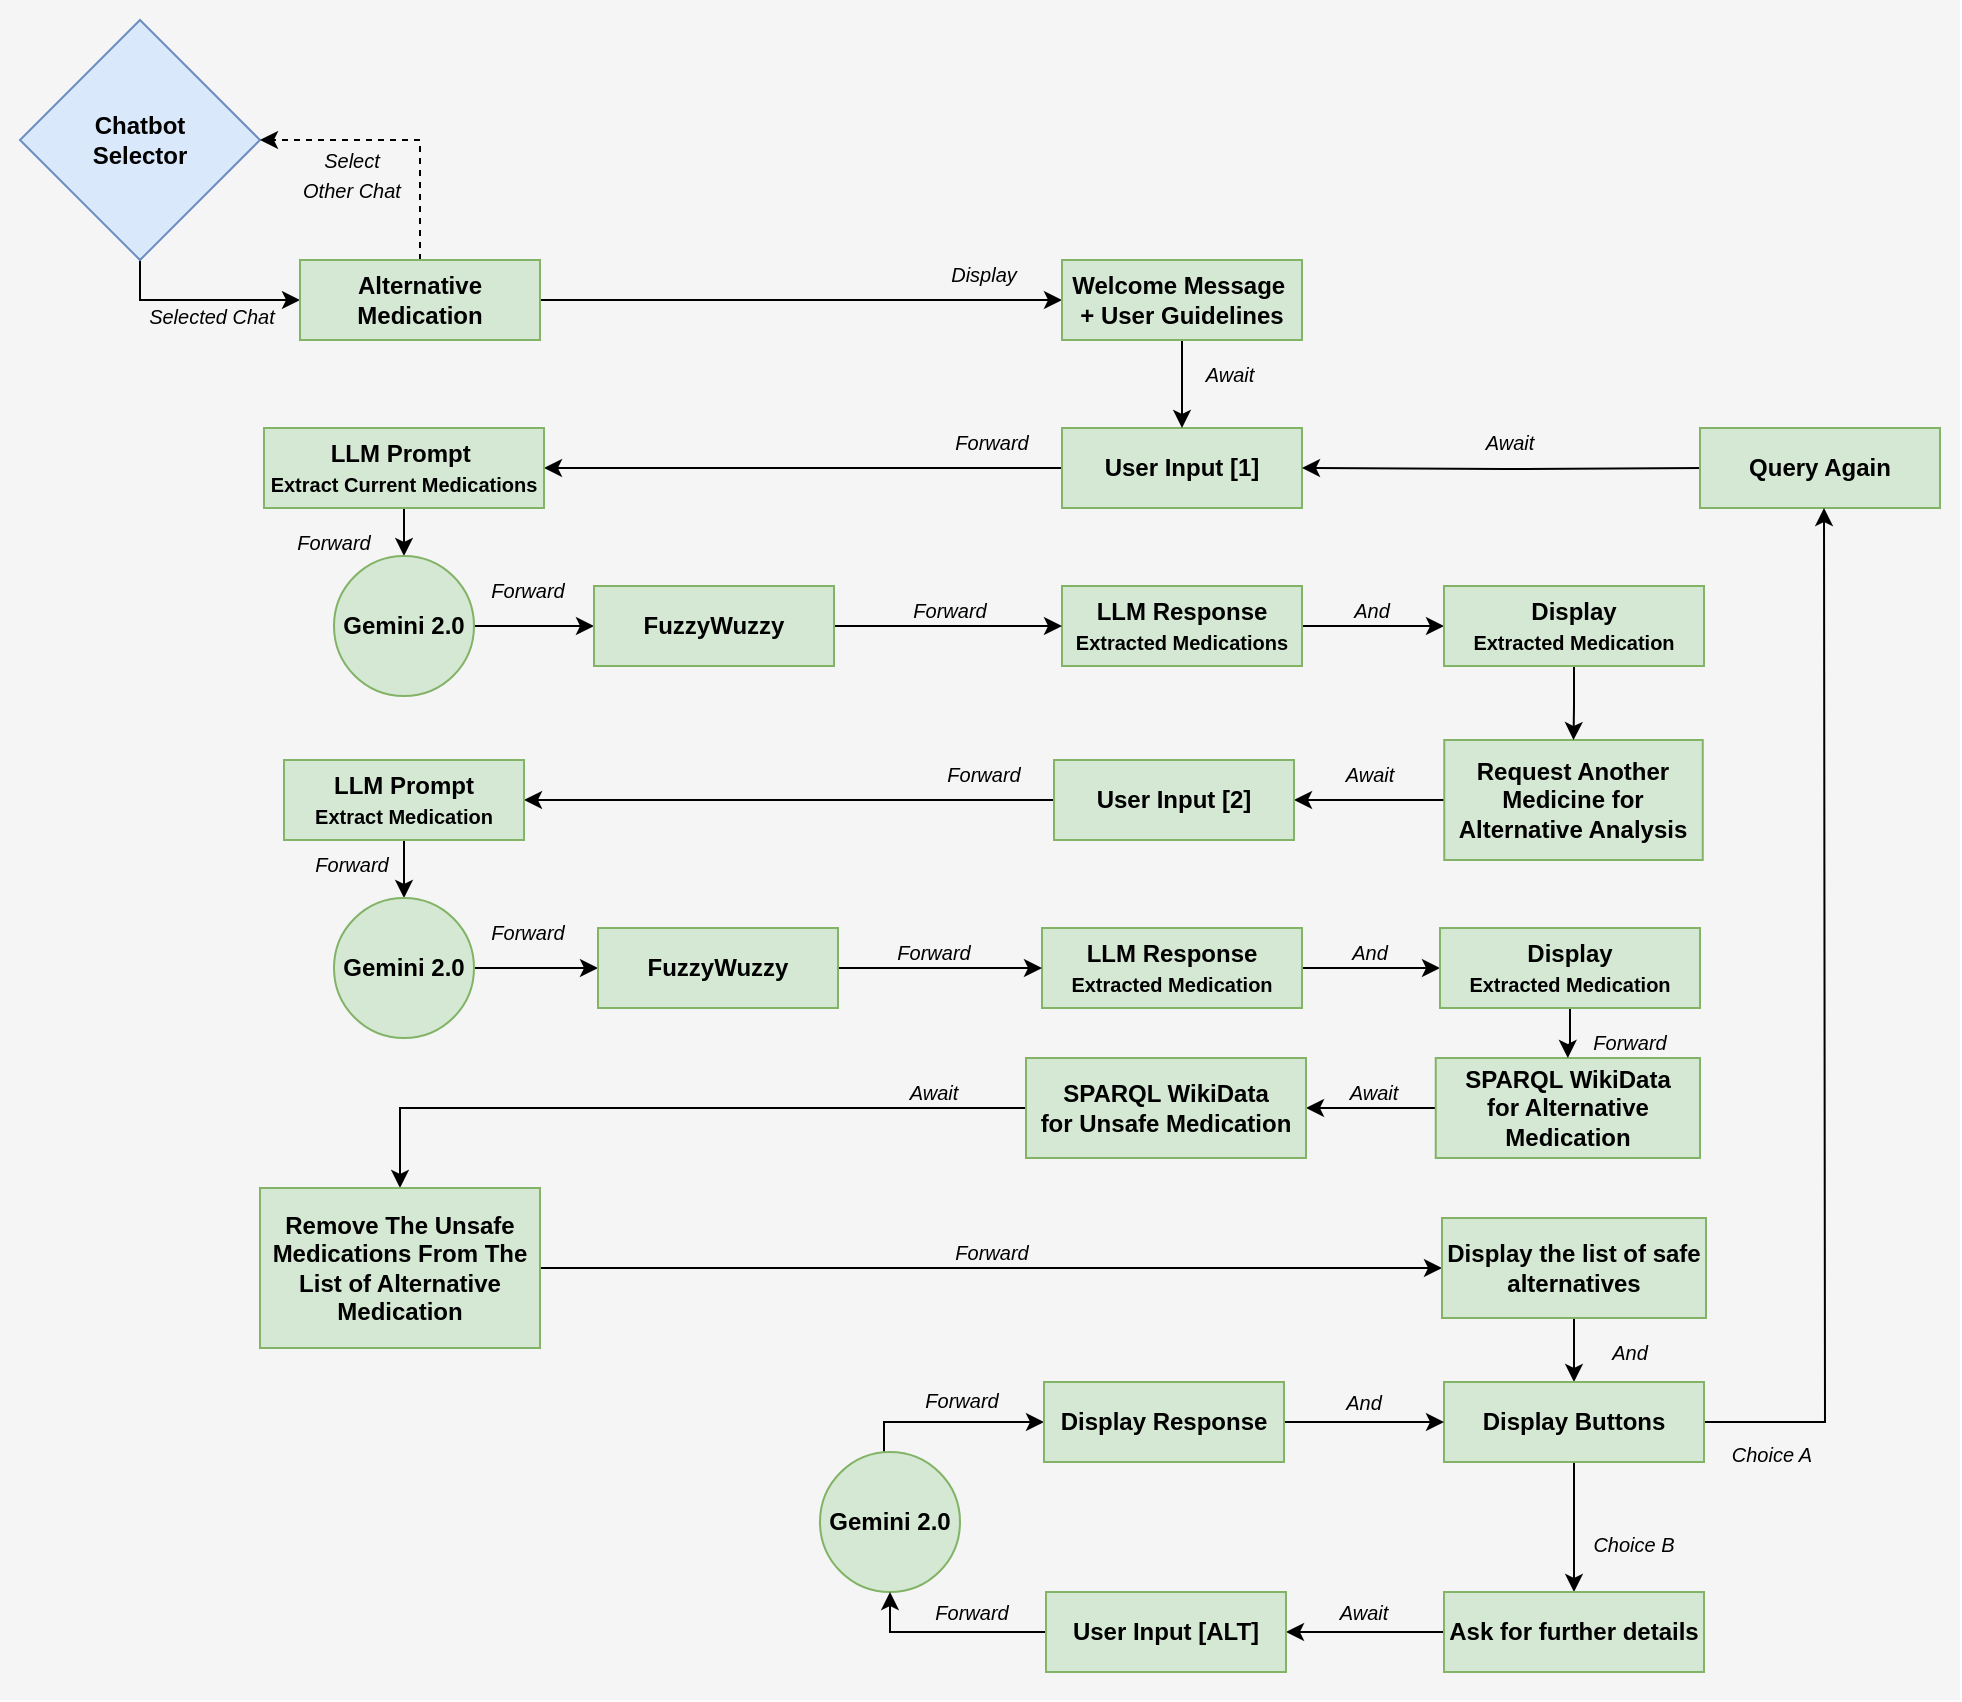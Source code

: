 <mxfile version="26.0.4">
  <diagram name="Page-1" id="FOhdSjyj7jWP819R6Fuj">
    <mxGraphModel dx="1793" dy="923" grid="1" gridSize="10" guides="1" tooltips="1" connect="1" arrows="1" fold="1" page="1" pageScale="1" pageWidth="827" pageHeight="1169" math="0" shadow="0">
      <root>
        <mxCell id="0" />
        <mxCell id="1" parent="0" />
        <mxCell id="n5O0Qxw4UcLOAT-lhuhI-17" value="" style="rounded=0;whiteSpace=wrap;html=1;fillColor=#f5f5f5;fontColor=#333333;strokeColor=none;" parent="1" vertex="1">
          <mxGeometry x="20" y="10" width="980" height="850" as="geometry" />
        </mxCell>
        <mxCell id="F-Iz_KFsOa6zQz1n_NZj-1" style="edgeStyle=orthogonalEdgeStyle;rounded=0;orthogonalLoop=1;jettySize=auto;html=1;entryX=0;entryY=0.5;entryDx=0;entryDy=0;" parent="1" source="F-Iz_KFsOa6zQz1n_NZj-2" target="F-Iz_KFsOa6zQz1n_NZj-5" edge="1">
          <mxGeometry relative="1" as="geometry">
            <Array as="points">
              <mxPoint x="90" y="160" />
            </Array>
          </mxGeometry>
        </mxCell>
        <mxCell id="F-Iz_KFsOa6zQz1n_NZj-2" value="&lt;b&gt;Chatbot&lt;br&gt;Selector&lt;/b&gt;" style="rhombus;whiteSpace=wrap;html=1;fillColor=#dae8fc;strokeColor=#6c8ebf;" parent="1" vertex="1">
          <mxGeometry x="30" y="20" width="120" height="120" as="geometry" />
        </mxCell>
        <mxCell id="F-Iz_KFsOa6zQz1n_NZj-3" style="edgeStyle=orthogonalEdgeStyle;rounded=0;orthogonalLoop=1;jettySize=auto;html=1;entryX=1;entryY=0.5;entryDx=0;entryDy=0;dashed=1;" parent="1" source="F-Iz_KFsOa6zQz1n_NZj-5" target="F-Iz_KFsOa6zQz1n_NZj-2" edge="1">
          <mxGeometry relative="1" as="geometry">
            <Array as="points">
              <mxPoint x="230" y="80" />
            </Array>
          </mxGeometry>
        </mxCell>
        <mxCell id="F-Iz_KFsOa6zQz1n_NZj-4" style="edgeStyle=orthogonalEdgeStyle;rounded=0;orthogonalLoop=1;jettySize=auto;html=1;entryX=0;entryY=0.5;entryDx=0;entryDy=0;" parent="1" source="F-Iz_KFsOa6zQz1n_NZj-5" target="F-Iz_KFsOa6zQz1n_NZj-25" edge="1">
          <mxGeometry relative="1" as="geometry">
            <mxPoint x="470" y="160" as="sourcePoint" />
          </mxGeometry>
        </mxCell>
        <mxCell id="F-Iz_KFsOa6zQz1n_NZj-5" value="&lt;b&gt;Alternative&lt;br&gt;Medication&lt;/b&gt;" style="rounded=0;whiteSpace=wrap;html=1;fillColor=#d5e8d4;strokeColor=#82b366;" parent="1" vertex="1">
          <mxGeometry x="170" y="140" width="120" height="40" as="geometry" />
        </mxCell>
        <mxCell id="F-Iz_KFsOa6zQz1n_NZj-6" value="&lt;font style=&quot;font-size: 10px;&quot;&gt;&lt;i&gt;Selected Chat&lt;/i&gt;&lt;/font&gt;" style="text;html=1;strokeColor=none;fillColor=none;align=center;verticalAlign=middle;whiteSpace=wrap;rounded=0;" parent="1" vertex="1">
          <mxGeometry x="91" y="151" width="70" height="34" as="geometry" />
        </mxCell>
        <mxCell id="F-Iz_KFsOa6zQz1n_NZj-7" value="&lt;span style=&quot;font-size: 10px;&quot;&gt;&lt;i&gt;Select &lt;br&gt;Other Chat&lt;br&gt;&lt;/i&gt;&lt;/span&gt;" style="text;html=1;strokeColor=none;fillColor=none;align=center;verticalAlign=middle;whiteSpace=wrap;rounded=0;" parent="1" vertex="1">
          <mxGeometry x="161" y="80" width="70" height="34" as="geometry" />
        </mxCell>
        <mxCell id="F-Iz_KFsOa6zQz1n_NZj-10" style="edgeStyle=orthogonalEdgeStyle;rounded=0;orthogonalLoop=1;jettySize=auto;html=1;" parent="1" source="F-Iz_KFsOa6zQz1n_NZj-11" target="F-Iz_KFsOa6zQz1n_NZj-13" edge="1">
          <mxGeometry relative="1" as="geometry">
            <mxPoint x="472" y="244" as="targetPoint" />
          </mxGeometry>
        </mxCell>
        <mxCell id="F-Iz_KFsOa6zQz1n_NZj-11" value="&lt;b&gt;User Input [1]&lt;br&gt;&lt;/b&gt;" style="rounded=0;whiteSpace=wrap;html=1;fillColor=#d5e8d4;strokeColor=#82b366;" parent="1" vertex="1">
          <mxGeometry x="551" y="224" width="120" height="40" as="geometry" />
        </mxCell>
        <mxCell id="F-Iz_KFsOa6zQz1n_NZj-12" style="edgeStyle=orthogonalEdgeStyle;rounded=0;orthogonalLoop=1;jettySize=auto;html=1;entryX=0.5;entryY=0;entryDx=0;entryDy=0;" parent="1" source="F-Iz_KFsOa6zQz1n_NZj-13" target="F-Iz_KFsOa6zQz1n_NZj-21" edge="1">
          <mxGeometry relative="1" as="geometry" />
        </mxCell>
        <mxCell id="F-Iz_KFsOa6zQz1n_NZj-13" value="&lt;b&gt;LLM Prompt&amp;nbsp;&lt;br&gt;&lt;/b&gt;&lt;font style=&quot;font-size: 10px;&quot;&gt;&lt;b&gt;Extract Current Medications&lt;/b&gt;&lt;/font&gt;" style="rounded=0;whiteSpace=wrap;html=1;fillColor=#d5e8d4;strokeColor=#82b366;" parent="1" vertex="1">
          <mxGeometry x="152" y="224" width="140" height="40" as="geometry" />
        </mxCell>
        <mxCell id="bws19lJwvjCVZNWrCEmM-6" value="" style="edgeStyle=orthogonalEdgeStyle;rounded=0;orthogonalLoop=1;jettySize=auto;html=1;" parent="1" source="F-Iz_KFsOa6zQz1n_NZj-15" target="bws19lJwvjCVZNWrCEmM-5" edge="1">
          <mxGeometry relative="1" as="geometry" />
        </mxCell>
        <mxCell id="F-Iz_KFsOa6zQz1n_NZj-15" value="&lt;b style=&quot;&quot;&gt;LLM Response&lt;br&gt;&lt;font style=&quot;font-size: 10px;&quot;&gt;Extracted Medications&lt;/font&gt;&lt;br&gt;&lt;/b&gt;" style="rounded=0;whiteSpace=wrap;html=1;fillColor=#d5e8d4;strokeColor=#82b366;" parent="1" vertex="1">
          <mxGeometry x="551" y="303" width="120" height="40" as="geometry" />
        </mxCell>
        <mxCell id="F-Iz_KFsOa6zQz1n_NZj-17" value="&lt;i style=&quot;border-color: var(--border-color); font-size: 10px;&quot;&gt;Forward&lt;/i&gt;" style="text;html=1;strokeColor=none;fillColor=none;align=center;verticalAlign=middle;whiteSpace=wrap;rounded=0;" parent="1" vertex="1">
          <mxGeometry x="152" y="264" width="70" height="34" as="geometry" />
        </mxCell>
        <mxCell id="F-Iz_KFsOa6zQz1n_NZj-20" style="edgeStyle=orthogonalEdgeStyle;rounded=0;orthogonalLoop=1;jettySize=auto;html=1;entryX=0;entryY=0.5;entryDx=0;entryDy=0;" parent="1" source="P8cRQzsv21l1mI9y5Bke-1" target="F-Iz_KFsOa6zQz1n_NZj-15" edge="1">
          <mxGeometry relative="1" as="geometry">
            <mxPoint x="474" y="323" as="sourcePoint" />
          </mxGeometry>
        </mxCell>
        <mxCell id="P8cRQzsv21l1mI9y5Bke-4" value="" style="edgeStyle=orthogonalEdgeStyle;rounded=0;orthogonalLoop=1;jettySize=auto;html=1;" edge="1" parent="1" source="F-Iz_KFsOa6zQz1n_NZj-21" target="P8cRQzsv21l1mI9y5Bke-1">
          <mxGeometry relative="1" as="geometry" />
        </mxCell>
        <mxCell id="F-Iz_KFsOa6zQz1n_NZj-21" value="&lt;b&gt;Gemini 2.0&lt;/b&gt;" style="ellipse;whiteSpace=wrap;html=1;aspect=fixed;fillColor=#d5e8d4;strokeColor=#82b366;" parent="1" vertex="1">
          <mxGeometry x="187" y="288" width="70" height="70" as="geometry" />
        </mxCell>
        <mxCell id="F-Iz_KFsOa6zQz1n_NZj-23" value="&lt;i style=&quot;border-color: var(--border-color); font-size: 10px;&quot;&gt;Forward&lt;/i&gt;" style="text;html=1;strokeColor=none;fillColor=none;align=center;verticalAlign=middle;whiteSpace=wrap;rounded=0;" parent="1" vertex="1">
          <mxGeometry x="481" y="214" width="70" height="34" as="geometry" />
        </mxCell>
        <mxCell id="bws19lJwvjCVZNWrCEmM-2" style="edgeStyle=orthogonalEdgeStyle;rounded=0;orthogonalLoop=1;jettySize=auto;html=1;entryX=0.5;entryY=0;entryDx=0;entryDy=0;" parent="1" source="F-Iz_KFsOa6zQz1n_NZj-25" target="F-Iz_KFsOa6zQz1n_NZj-11" edge="1">
          <mxGeometry relative="1" as="geometry" />
        </mxCell>
        <mxCell id="F-Iz_KFsOa6zQz1n_NZj-25" value="&lt;b style=&quot;border-color: var(--border-color);&quot;&gt;Welcome Message&amp;nbsp;&lt;br style=&quot;border-color: var(--border-color);&quot;&gt;+ User Guidelines&lt;/b&gt;" style="rounded=0;whiteSpace=wrap;html=1;fillColor=#d5e8d4;strokeColor=#82b366;" parent="1" vertex="1">
          <mxGeometry x="551" y="140" width="120" height="40" as="geometry" />
        </mxCell>
        <mxCell id="F-Iz_KFsOa6zQz1n_NZj-26" value="&lt;span style=&quot;font-size: 10px;&quot;&gt;&lt;i&gt;Display&lt;/i&gt;&lt;/span&gt;" style="text;html=1;strokeColor=none;fillColor=none;align=center;verticalAlign=middle;whiteSpace=wrap;rounded=0;" parent="1" vertex="1">
          <mxGeometry x="477" y="130" width="70" height="34" as="geometry" />
        </mxCell>
        <mxCell id="F-Iz_KFsOa6zQz1n_NZj-27" value="&lt;i style=&quot;border-color: var(--border-color); font-size: 10px;&quot;&gt;Forward&lt;/i&gt;" style="text;html=1;strokeColor=none;fillColor=none;align=center;verticalAlign=middle;whiteSpace=wrap;rounded=0;" parent="1" vertex="1">
          <mxGeometry x="460" y="298" width="70" height="34" as="geometry" />
        </mxCell>
        <mxCell id="F-Iz_KFsOa6zQz1n_NZj-31" style="edgeStyle=orthogonalEdgeStyle;rounded=0;orthogonalLoop=1;jettySize=auto;html=1;entryX=1;entryY=0.5;entryDx=0;entryDy=0;" parent="1" source="F-Iz_KFsOa6zQz1n_NZj-32" target="F-Iz_KFsOa6zQz1n_NZj-34" edge="1">
          <mxGeometry relative="1" as="geometry" />
        </mxCell>
        <mxCell id="F-Iz_KFsOa6zQz1n_NZj-32" value="&lt;b&gt;&lt;font style=&quot;font-size: 12px;&quot;&gt;Request Another Medicine for Alternative Analysis&lt;/font&gt;&lt;br&gt;&lt;/b&gt;" style="rounded=0;whiteSpace=wrap;html=1;fillColor=#d5e8d4;strokeColor=#82b366;" parent="1" vertex="1">
          <mxGeometry x="742.13" y="380" width="129.25" height="60" as="geometry" />
        </mxCell>
        <mxCell id="bws19lJwvjCVZNWrCEmM-18" value="" style="edgeStyle=orthogonalEdgeStyle;rounded=0;orthogonalLoop=1;jettySize=auto;html=1;" parent="1" source="F-Iz_KFsOa6zQz1n_NZj-34" target="F-Iz_KFsOa6zQz1n_NZj-36" edge="1">
          <mxGeometry relative="1" as="geometry">
            <mxPoint x="462" y="410" as="targetPoint" />
          </mxGeometry>
        </mxCell>
        <mxCell id="F-Iz_KFsOa6zQz1n_NZj-34" value="&lt;b style=&quot;border-color: var(--border-color);&quot;&gt;User Input [2]&lt;/b&gt;&lt;b&gt;&lt;br&gt;&lt;/b&gt;" style="rounded=0;whiteSpace=wrap;html=1;fillColor=#d5e8d4;strokeColor=#82b366;" parent="1" vertex="1">
          <mxGeometry x="547" y="390" width="120" height="40" as="geometry" />
        </mxCell>
        <mxCell id="bws19lJwvjCVZNWrCEmM-19" value="" style="edgeStyle=orthogonalEdgeStyle;rounded=0;orthogonalLoop=1;jettySize=auto;html=1;" parent="1" source="F-Iz_KFsOa6zQz1n_NZj-36" target="F-Iz_KFsOa6zQz1n_NZj-42" edge="1">
          <mxGeometry relative="1" as="geometry" />
        </mxCell>
        <mxCell id="F-Iz_KFsOa6zQz1n_NZj-36" value="&lt;b&gt;LLM Prompt&lt;/b&gt;&lt;br&gt;&lt;font style=&quot;font-size: 10px;&quot;&gt;&lt;b&gt;Extract Medication&lt;/b&gt;&lt;/font&gt;" style="rounded=0;whiteSpace=wrap;html=1;fillColor=#d5e8d4;strokeColor=#82b366;" parent="1" vertex="1">
          <mxGeometry x="162" y="390" width="120" height="40" as="geometry" />
        </mxCell>
        <mxCell id="bws19lJwvjCVZNWrCEmM-22" value="" style="edgeStyle=orthogonalEdgeStyle;rounded=0;orthogonalLoop=1;jettySize=auto;html=1;" parent="1" source="F-Iz_KFsOa6zQz1n_NZj-38" target="bws19lJwvjCVZNWrCEmM-21" edge="1">
          <mxGeometry relative="1" as="geometry" />
        </mxCell>
        <mxCell id="F-Iz_KFsOa6zQz1n_NZj-38" value="&lt;b style=&quot;&quot;&gt;LLM Response&lt;br&gt;&lt;font style=&quot;font-size: 10px;&quot;&gt;Extracted Medication&lt;/font&gt;&lt;br&gt;&lt;/b&gt;" style="rounded=0;whiteSpace=wrap;html=1;fillColor=#d5e8d4;strokeColor=#82b366;" parent="1" vertex="1">
          <mxGeometry x="541" y="474" width="130" height="40" as="geometry" />
        </mxCell>
        <mxCell id="bws19lJwvjCVZNWrCEmM-14" value="" style="edgeStyle=orthogonalEdgeStyle;rounded=0;orthogonalLoop=1;jettySize=auto;html=1;exitX=1;exitY=0.5;exitDx=0;exitDy=0;" parent="1" source="P8cRQzsv21l1mI9y5Bke-2" target="F-Iz_KFsOa6zQz1n_NZj-38" edge="1">
          <mxGeometry relative="1" as="geometry">
            <mxPoint x="474" y="494" as="sourcePoint" />
          </mxGeometry>
        </mxCell>
        <mxCell id="P8cRQzsv21l1mI9y5Bke-5" value="" style="edgeStyle=orthogonalEdgeStyle;rounded=0;orthogonalLoop=1;jettySize=auto;html=1;" edge="1" parent="1" source="F-Iz_KFsOa6zQz1n_NZj-42" target="P8cRQzsv21l1mI9y5Bke-2">
          <mxGeometry relative="1" as="geometry" />
        </mxCell>
        <mxCell id="F-Iz_KFsOa6zQz1n_NZj-42" value="&lt;b&gt;Gemini 2.0&lt;/b&gt;" style="ellipse;whiteSpace=wrap;html=1;aspect=fixed;fillColor=#d5e8d4;strokeColor=#82b366;" parent="1" vertex="1">
          <mxGeometry x="187" y="459" width="70" height="70" as="geometry" />
        </mxCell>
        <mxCell id="n5O0Qxw4UcLOAT-lhuhI-6" style="edgeStyle=orthogonalEdgeStyle;rounded=0;orthogonalLoop=1;jettySize=auto;html=1;entryX=1;entryY=0.5;entryDx=0;entryDy=0;" parent="1" source="F-Iz_KFsOa6zQz1n_NZj-47" target="bws19lJwvjCVZNWrCEmM-24" edge="1">
          <mxGeometry relative="1" as="geometry" />
        </mxCell>
        <mxCell id="F-Iz_KFsOa6zQz1n_NZj-47" value="&lt;b&gt;SPARQL WikiData&lt;br&gt;for Alternative Medication&lt;br&gt;&lt;/b&gt;" style="rounded=0;whiteSpace=wrap;html=1;fillColor=#d5e8d4;strokeColor=#82b366;" parent="1" vertex="1">
          <mxGeometry x="737.87" y="539" width="132.13" height="50" as="geometry" />
        </mxCell>
        <mxCell id="F-Iz_KFsOa6zQz1n_NZj-57" style="edgeStyle=orthogonalEdgeStyle;rounded=0;orthogonalLoop=1;jettySize=auto;html=1;entryX=1;entryY=0.5;entryDx=0;entryDy=0;" parent="1" target="F-Iz_KFsOa6zQz1n_NZj-11" edge="1">
          <mxGeometry relative="1" as="geometry">
            <mxPoint x="872" y="244" as="sourcePoint" />
          </mxGeometry>
        </mxCell>
        <mxCell id="F-Iz_KFsOa6zQz1n_NZj-58" value="&lt;b&gt;Query Again&lt;br&gt;&lt;/b&gt;" style="rounded=0;whiteSpace=wrap;html=1;fillColor=#d5e8d4;strokeColor=#82b366;" parent="1" vertex="1">
          <mxGeometry x="870" y="224" width="120" height="40" as="geometry" />
        </mxCell>
        <mxCell id="F-Iz_KFsOa6zQz1n_NZj-65" value="&lt;span style=&quot;font-size: 10px;&quot;&gt;&lt;i&gt;Await&lt;/i&gt;&lt;/span&gt;" style="text;html=1;strokeColor=none;fillColor=none;align=center;verticalAlign=middle;whiteSpace=wrap;rounded=0;" parent="1" vertex="1">
          <mxGeometry x="740" y="214" width="70" height="34" as="geometry" />
        </mxCell>
        <mxCell id="F-Iz_KFsOa6zQz1n_NZj-67" value="&lt;span style=&quot;font-size: 10px;&quot;&gt;&lt;i&gt;Await&lt;/i&gt;&lt;/span&gt;" style="text;html=1;strokeColor=none;fillColor=none;align=center;verticalAlign=middle;whiteSpace=wrap;rounded=0;" parent="1" vertex="1">
          <mxGeometry x="670" y="380" width="70" height="34" as="geometry" />
        </mxCell>
        <mxCell id="F-Iz_KFsOa6zQz1n_NZj-68" value="&lt;i style=&quot;border-color: var(--border-color); font-size: 10px;&quot;&gt;Forward&lt;/i&gt;" style="text;html=1;strokeColor=none;fillColor=none;align=center;verticalAlign=middle;whiteSpace=wrap;rounded=0;" parent="1" vertex="1">
          <mxGeometry x="477" y="380" width="70" height="34" as="geometry" />
        </mxCell>
        <mxCell id="F-Iz_KFsOa6zQz1n_NZj-69" value="&lt;i style=&quot;border-color: var(--border-color); font-size: 10px;&quot;&gt;Forward&lt;/i&gt;" style="text;html=1;strokeColor=none;fillColor=none;align=center;verticalAlign=middle;whiteSpace=wrap;rounded=0;" parent="1" vertex="1">
          <mxGeometry x="452" y="469" width="70" height="34" as="geometry" />
        </mxCell>
        <mxCell id="F-Iz_KFsOa6zQz1n_NZj-71" value="&lt;i style=&quot;border-color: var(--border-color); font-size: 10px;&quot;&gt;And&lt;/i&gt;" style="text;html=1;strokeColor=none;fillColor=none;align=center;verticalAlign=middle;whiteSpace=wrap;rounded=0;" parent="1" vertex="1">
          <mxGeometry x="670" y="469" width="70" height="34" as="geometry" />
        </mxCell>
        <mxCell id="bws19lJwvjCVZNWrCEmM-10" value="" style="edgeStyle=orthogonalEdgeStyle;rounded=0;orthogonalLoop=1;jettySize=auto;html=1;" parent="1" source="bws19lJwvjCVZNWrCEmM-5" target="F-Iz_KFsOa6zQz1n_NZj-32" edge="1">
          <mxGeometry relative="1" as="geometry" />
        </mxCell>
        <mxCell id="bws19lJwvjCVZNWrCEmM-5" value="&lt;b style=&quot;&quot;&gt;&lt;font style=&quot;&quot;&gt;Display&lt;/font&gt;&lt;/b&gt;&lt;div&gt;&lt;b style=&quot;&quot;&gt;&lt;font style=&quot;font-size: 10px;&quot;&gt;Extracted Medication&lt;/font&gt;&lt;br&gt;&lt;/b&gt;&lt;/div&gt;" style="rounded=0;whiteSpace=wrap;html=1;fillColor=#d5e8d4;strokeColor=#82b366;" parent="1" vertex="1">
          <mxGeometry x="742" y="303" width="130" height="40" as="geometry" />
        </mxCell>
        <mxCell id="bws19lJwvjCVZNWrCEmM-8" value="&lt;span style=&quot;font-size: 10px;&quot;&gt;&lt;i&gt;And&lt;/i&gt;&lt;/span&gt;" style="text;html=1;strokeColor=none;fillColor=none;align=center;verticalAlign=middle;whiteSpace=wrap;rounded=0;" parent="1" vertex="1">
          <mxGeometry x="671" y="298" width="70" height="34" as="geometry" />
        </mxCell>
        <mxCell id="bws19lJwvjCVZNWrCEmM-20" value="&lt;i style=&quot;border-color: var(--border-color); font-size: 10px;&quot;&gt;Forward&lt;/i&gt;" style="text;html=1;strokeColor=none;fillColor=none;align=center;verticalAlign=middle;whiteSpace=wrap;rounded=0;" parent="1" vertex="1">
          <mxGeometry x="161" y="425" width="70" height="34" as="geometry" />
        </mxCell>
        <mxCell id="n5O0Qxw4UcLOAT-lhuhI-5" style="edgeStyle=orthogonalEdgeStyle;rounded=0;orthogonalLoop=1;jettySize=auto;html=1;entryX=0.5;entryY=0;entryDx=0;entryDy=0;" parent="1" source="bws19lJwvjCVZNWrCEmM-21" target="F-Iz_KFsOa6zQz1n_NZj-47" edge="1">
          <mxGeometry relative="1" as="geometry" />
        </mxCell>
        <mxCell id="bws19lJwvjCVZNWrCEmM-21" value="&lt;b style=&quot;&quot;&gt;&lt;font style=&quot;&quot;&gt;Display&lt;/font&gt;&lt;/b&gt;&lt;div&gt;&lt;b style=&quot;&quot;&gt;&lt;font style=&quot;font-size: 10px;&quot;&gt;Extracted Medication&lt;/font&gt;&lt;br&gt;&lt;/b&gt;&lt;/div&gt;" style="rounded=0;whiteSpace=wrap;html=1;fillColor=#d5e8d4;strokeColor=#82b366;" parent="1" vertex="1">
          <mxGeometry x="740" y="474" width="130" height="40" as="geometry" />
        </mxCell>
        <mxCell id="n5O0Qxw4UcLOAT-lhuhI-8" style="edgeStyle=orthogonalEdgeStyle;rounded=0;orthogonalLoop=1;jettySize=auto;html=1;entryX=0.5;entryY=0;entryDx=0;entryDy=0;" parent="1" source="bws19lJwvjCVZNWrCEmM-24" target="bws19lJwvjCVZNWrCEmM-27" edge="1">
          <mxGeometry relative="1" as="geometry" />
        </mxCell>
        <mxCell id="bws19lJwvjCVZNWrCEmM-24" value="&lt;b&gt;SPARQL WikiData&lt;br&gt;for Unsafe Medication&lt;br&gt;&lt;/b&gt;" style="rounded=0;whiteSpace=wrap;html=1;fillColor=#d5e8d4;strokeColor=#82b366;" parent="1" vertex="1">
          <mxGeometry x="533" y="539" width="140" height="50" as="geometry" />
        </mxCell>
        <mxCell id="n5O0Qxw4UcLOAT-lhuhI-9" style="edgeStyle=orthogonalEdgeStyle;rounded=0;orthogonalLoop=1;jettySize=auto;html=1;entryX=0;entryY=0.5;entryDx=0;entryDy=0;" parent="1" source="bws19lJwvjCVZNWrCEmM-27" target="bws19lJwvjCVZNWrCEmM-32" edge="1">
          <mxGeometry relative="1" as="geometry">
            <mxPoint x="470" y="644.0" as="sourcePoint" />
          </mxGeometry>
        </mxCell>
        <mxCell id="bws19lJwvjCVZNWrCEmM-27" value="&lt;b&gt;Remove The Unsafe Medications From The List of Alternative Medication&lt;/b&gt;" style="rounded=0;whiteSpace=wrap;html=1;fillColor=#d5e8d4;strokeColor=#82b366;" parent="1" vertex="1">
          <mxGeometry x="150" y="604" width="140" height="80" as="geometry" />
        </mxCell>
        <mxCell id="n5O0Qxw4UcLOAT-lhuhI-10" style="edgeStyle=orthogonalEdgeStyle;rounded=0;orthogonalLoop=1;jettySize=auto;html=1;entryX=0.5;entryY=0;entryDx=0;entryDy=0;" parent="1" source="bws19lJwvjCVZNWrCEmM-32" target="bws19lJwvjCVZNWrCEmM-40" edge="1">
          <mxGeometry relative="1" as="geometry" />
        </mxCell>
        <mxCell id="bws19lJwvjCVZNWrCEmM-32" value="&lt;b&gt;Display the list of safe alternatives&lt;/b&gt;" style="rounded=0;whiteSpace=wrap;html=1;fillColor=#d5e8d4;strokeColor=#82b366;" parent="1" vertex="1">
          <mxGeometry x="741" y="619" width="132" height="50" as="geometry" />
        </mxCell>
        <mxCell id="bws19lJwvjCVZNWrCEmM-39" style="edgeStyle=orthogonalEdgeStyle;rounded=0;orthogonalLoop=1;jettySize=auto;html=1;entryX=0.5;entryY=0;entryDx=0;entryDy=0;" parent="1" source="bws19lJwvjCVZNWrCEmM-40" target="bws19lJwvjCVZNWrCEmM-42" edge="1">
          <mxGeometry relative="1" as="geometry" />
        </mxCell>
        <mxCell id="bws19lJwvjCVZNWrCEmM-79" style="edgeStyle=orthogonalEdgeStyle;rounded=0;orthogonalLoop=1;jettySize=auto;html=1;entryX=0.5;entryY=1;entryDx=0;entryDy=0;" parent="1" source="bws19lJwvjCVZNWrCEmM-40" edge="1">
          <mxGeometry relative="1" as="geometry">
            <mxPoint x="932" y="264" as="targetPoint" />
          </mxGeometry>
        </mxCell>
        <mxCell id="bws19lJwvjCVZNWrCEmM-40" value="&lt;b&gt;Display Buttons&lt;br&gt;&lt;/b&gt;" style="rounded=0;whiteSpace=wrap;html=1;fillColor=#d5e8d4;strokeColor=#82b366;direction=east;" parent="1" vertex="1">
          <mxGeometry x="742" y="701" width="130" height="40" as="geometry" />
        </mxCell>
        <mxCell id="bws19lJwvjCVZNWrCEmM-41" style="edgeStyle=orthogonalEdgeStyle;rounded=0;orthogonalLoop=1;jettySize=auto;html=1;entryX=1;entryY=0.5;entryDx=0;entryDy=0;" parent="1" source="bws19lJwvjCVZNWrCEmM-42" target="bws19lJwvjCVZNWrCEmM-50" edge="1">
          <mxGeometry relative="1" as="geometry" />
        </mxCell>
        <mxCell id="bws19lJwvjCVZNWrCEmM-42" value="&lt;b&gt;Ask for further details&lt;br&gt;&lt;/b&gt;" style="rounded=0;whiteSpace=wrap;html=1;fillColor=#d5e8d4;strokeColor=#82b366;direction=east;" parent="1" vertex="1">
          <mxGeometry x="742" y="806" width="130" height="40" as="geometry" />
        </mxCell>
        <mxCell id="bws19lJwvjCVZNWrCEmM-43" style="edgeStyle=orthogonalEdgeStyle;rounded=0;orthogonalLoop=1;jettySize=auto;html=1;entryX=0;entryY=0.5;entryDx=0;entryDy=0;" parent="1" target="bws19lJwvjCVZNWrCEmM-46" edge="1">
          <mxGeometry relative="1" as="geometry">
            <Array as="points">
              <mxPoint x="462" y="721" />
            </Array>
            <mxPoint x="462" y="736" as="sourcePoint" />
          </mxGeometry>
        </mxCell>
        <mxCell id="bws19lJwvjCVZNWrCEmM-44" value="&lt;b&gt;Gemini 2.0&lt;/b&gt;" style="ellipse;whiteSpace=wrap;html=1;aspect=fixed;fillColor=#d5e8d4;strokeColor=#82b366;direction=east;" parent="1" vertex="1">
          <mxGeometry x="430" y="736" width="70" height="70" as="geometry" />
        </mxCell>
        <mxCell id="bws19lJwvjCVZNWrCEmM-45" style="edgeStyle=orthogonalEdgeStyle;rounded=0;orthogonalLoop=1;jettySize=auto;html=1;entryX=0;entryY=0.5;entryDx=0;entryDy=0;" parent="1" source="bws19lJwvjCVZNWrCEmM-46" target="bws19lJwvjCVZNWrCEmM-40" edge="1">
          <mxGeometry relative="1" as="geometry" />
        </mxCell>
        <mxCell id="bws19lJwvjCVZNWrCEmM-46" value="&lt;b&gt;Display Response&lt;br&gt;&lt;/b&gt;" style="rounded=0;whiteSpace=wrap;html=1;fillColor=#d5e8d4;strokeColor=#82b366;direction=east;" parent="1" vertex="1">
          <mxGeometry x="542" y="701" width="120" height="40" as="geometry" />
        </mxCell>
        <mxCell id="bws19lJwvjCVZNWrCEmM-49" style="edgeStyle=orthogonalEdgeStyle;rounded=0;orthogonalLoop=1;jettySize=auto;html=1;entryX=0.5;entryY=1;entryDx=0;entryDy=0;" parent="1" source="bws19lJwvjCVZNWrCEmM-50" target="bws19lJwvjCVZNWrCEmM-44" edge="1">
          <mxGeometry relative="1" as="geometry">
            <mxPoint x="462" y="806" as="targetPoint" />
          </mxGeometry>
        </mxCell>
        <mxCell id="bws19lJwvjCVZNWrCEmM-50" value="&lt;b&gt;User Input [ALT]&lt;br&gt;&lt;/b&gt;" style="rounded=0;whiteSpace=wrap;html=1;fillColor=#d5e8d4;strokeColor=#82b366;direction=east;" parent="1" vertex="1">
          <mxGeometry x="543" y="806" width="120" height="40" as="geometry" />
        </mxCell>
        <mxCell id="bws19lJwvjCVZNWrCEmM-51" value="&lt;span style=&quot;font-size: 10px;&quot;&gt;&lt;i&gt;Await&lt;/i&gt;&lt;/span&gt;" style="text;html=1;strokeColor=none;fillColor=none;align=center;verticalAlign=middle;whiteSpace=wrap;rounded=0;direction=east;" parent="1" vertex="1">
          <mxGeometry x="667" y="799" width="70" height="34" as="geometry" />
        </mxCell>
        <mxCell id="bws19lJwvjCVZNWrCEmM-52" value="&lt;i style=&quot;border-color: var(--border-color); font-size: 10px;&quot;&gt;Forward&lt;/i&gt;" style="text;html=1;strokeColor=none;fillColor=none;align=center;verticalAlign=middle;whiteSpace=wrap;rounded=0;direction=east;" parent="1" vertex="1">
          <mxGeometry x="471" y="799" width="70" height="34" as="geometry" />
        </mxCell>
        <mxCell id="bws19lJwvjCVZNWrCEmM-53" value="&lt;i style=&quot;border-color: var(--border-color); font-size: 10px;&quot;&gt;Forward&lt;/i&gt;" style="text;html=1;strokeColor=none;fillColor=none;align=center;verticalAlign=middle;whiteSpace=wrap;rounded=0;direction=east;" parent="1" vertex="1">
          <mxGeometry x="466" y="693" width="70" height="34" as="geometry" />
        </mxCell>
        <mxCell id="bws19lJwvjCVZNWrCEmM-72" value="&lt;span style=&quot;font-size: 10px;&quot;&gt;&lt;i&gt;Choice B&lt;/i&gt;&lt;/span&gt;" style="text;html=1;strokeColor=none;fillColor=none;align=center;verticalAlign=middle;whiteSpace=wrap;rounded=0;direction=east;" parent="1" vertex="1">
          <mxGeometry x="802" y="765" width="70" height="34" as="geometry" />
        </mxCell>
        <mxCell id="bws19lJwvjCVZNWrCEmM-74" value="&lt;i style=&quot;border-color: var(--border-color); font-size: 10px;&quot;&gt;And&lt;/i&gt;" style="text;html=1;strokeColor=none;fillColor=none;align=center;verticalAlign=middle;whiteSpace=wrap;rounded=0;direction=east;" parent="1" vertex="1">
          <mxGeometry x="667" y="693.5" width="70" height="34" as="geometry" />
        </mxCell>
        <mxCell id="bws19lJwvjCVZNWrCEmM-78" value="&lt;span style=&quot;font-size: 10px;&quot;&gt;&lt;i&gt;Choice A&lt;/i&gt;&lt;/span&gt;" style="text;html=1;strokeColor=none;fillColor=none;align=center;verticalAlign=middle;whiteSpace=wrap;rounded=0;direction=east;" parent="1" vertex="1">
          <mxGeometry x="871.38" y="720" width="70" height="34" as="geometry" />
        </mxCell>
        <mxCell id="bws19lJwvjCVZNWrCEmM-80" value="&lt;span style=&quot;font-size: 10px;&quot;&gt;&lt;i&gt;Await&lt;/i&gt;&lt;/span&gt;" style="text;html=1;strokeColor=none;fillColor=none;align=center;verticalAlign=middle;whiteSpace=wrap;rounded=0;" parent="1" vertex="1">
          <mxGeometry x="600" y="180" width="70" height="34" as="geometry" />
        </mxCell>
        <mxCell id="n5O0Qxw4UcLOAT-lhuhI-11" value="&lt;i style=&quot;border-color: var(--border-color); font-size: 10px;&quot;&gt;Forward&lt;/i&gt;" style="text;html=1;strokeColor=none;fillColor=none;align=center;verticalAlign=middle;whiteSpace=wrap;rounded=0;" parent="1" vertex="1">
          <mxGeometry x="800" y="514" width="70" height="34" as="geometry" />
        </mxCell>
        <mxCell id="n5O0Qxw4UcLOAT-lhuhI-12" value="&lt;span style=&quot;font-size: 10px;&quot;&gt;&lt;i&gt;Await&lt;/i&gt;&lt;/span&gt;" style="text;html=1;strokeColor=none;fillColor=none;align=center;verticalAlign=middle;whiteSpace=wrap;rounded=0;" parent="1" vertex="1">
          <mxGeometry x="672.13" y="539" width="70" height="34" as="geometry" />
        </mxCell>
        <mxCell id="n5O0Qxw4UcLOAT-lhuhI-14" value="&lt;span style=&quot;font-size: 10px;&quot;&gt;&lt;i&gt;Await&lt;/i&gt;&lt;/span&gt;" style="text;html=1;strokeColor=none;fillColor=none;align=center;verticalAlign=middle;whiteSpace=wrap;rounded=0;" parent="1" vertex="1">
          <mxGeometry x="452" y="539" width="70" height="34" as="geometry" />
        </mxCell>
        <mxCell id="n5O0Qxw4UcLOAT-lhuhI-15" value="&lt;i style=&quot;border-color: var(--border-color); font-size: 10px;&quot;&gt;Forward&lt;/i&gt;" style="text;html=1;strokeColor=none;fillColor=none;align=center;verticalAlign=middle;whiteSpace=wrap;rounded=0;" parent="1" vertex="1">
          <mxGeometry x="481" y="619" width="70" height="34" as="geometry" />
        </mxCell>
        <mxCell id="n5O0Qxw4UcLOAT-lhuhI-16" value="&lt;i style=&quot;border-color: var(--border-color); font-size: 10px;&quot;&gt;And&lt;/i&gt;" style="text;html=1;strokeColor=none;fillColor=none;align=center;verticalAlign=middle;whiteSpace=wrap;rounded=0;" parent="1" vertex="1">
          <mxGeometry x="800" y="669" width="70" height="34" as="geometry" />
        </mxCell>
        <mxCell id="P8cRQzsv21l1mI9y5Bke-1" value="&lt;b style=&quot;border-color: var(--border-color);&quot;&gt;FuzzyWuzzy&lt;/b&gt;&lt;b&gt;&lt;br&gt;&lt;/b&gt;" style="rounded=0;whiteSpace=wrap;html=1;fillColor=#d5e8d4;strokeColor=#82b366;" vertex="1" parent="1">
          <mxGeometry x="317" y="303" width="120" height="40" as="geometry" />
        </mxCell>
        <mxCell id="P8cRQzsv21l1mI9y5Bke-2" value="&lt;b style=&quot;border-color: var(--border-color);&quot;&gt;FuzzyWuzzy&lt;/b&gt;&lt;b&gt;&lt;br&gt;&lt;/b&gt;" style="rounded=0;whiteSpace=wrap;html=1;fillColor=#d5e8d4;strokeColor=#82b366;" vertex="1" parent="1">
          <mxGeometry x="319" y="474" width="120" height="40" as="geometry" />
        </mxCell>
        <mxCell id="P8cRQzsv21l1mI9y5Bke-8" value="&lt;i style=&quot;border-color: var(--border-color); font-size: 10px;&quot;&gt;Forward&lt;/i&gt;" style="text;html=1;strokeColor=none;fillColor=none;align=center;verticalAlign=middle;whiteSpace=wrap;rounded=0;" vertex="1" parent="1">
          <mxGeometry x="249" y="288" width="70" height="34" as="geometry" />
        </mxCell>
        <mxCell id="P8cRQzsv21l1mI9y5Bke-11" value="&lt;i style=&quot;border-color: var(--border-color); font-size: 10px;&quot;&gt;Forward&lt;/i&gt;" style="text;html=1;strokeColor=none;fillColor=none;align=center;verticalAlign=middle;whiteSpace=wrap;rounded=0;" vertex="1" parent="1">
          <mxGeometry x="249" y="459" width="70" height="34" as="geometry" />
        </mxCell>
      </root>
    </mxGraphModel>
  </diagram>
</mxfile>
